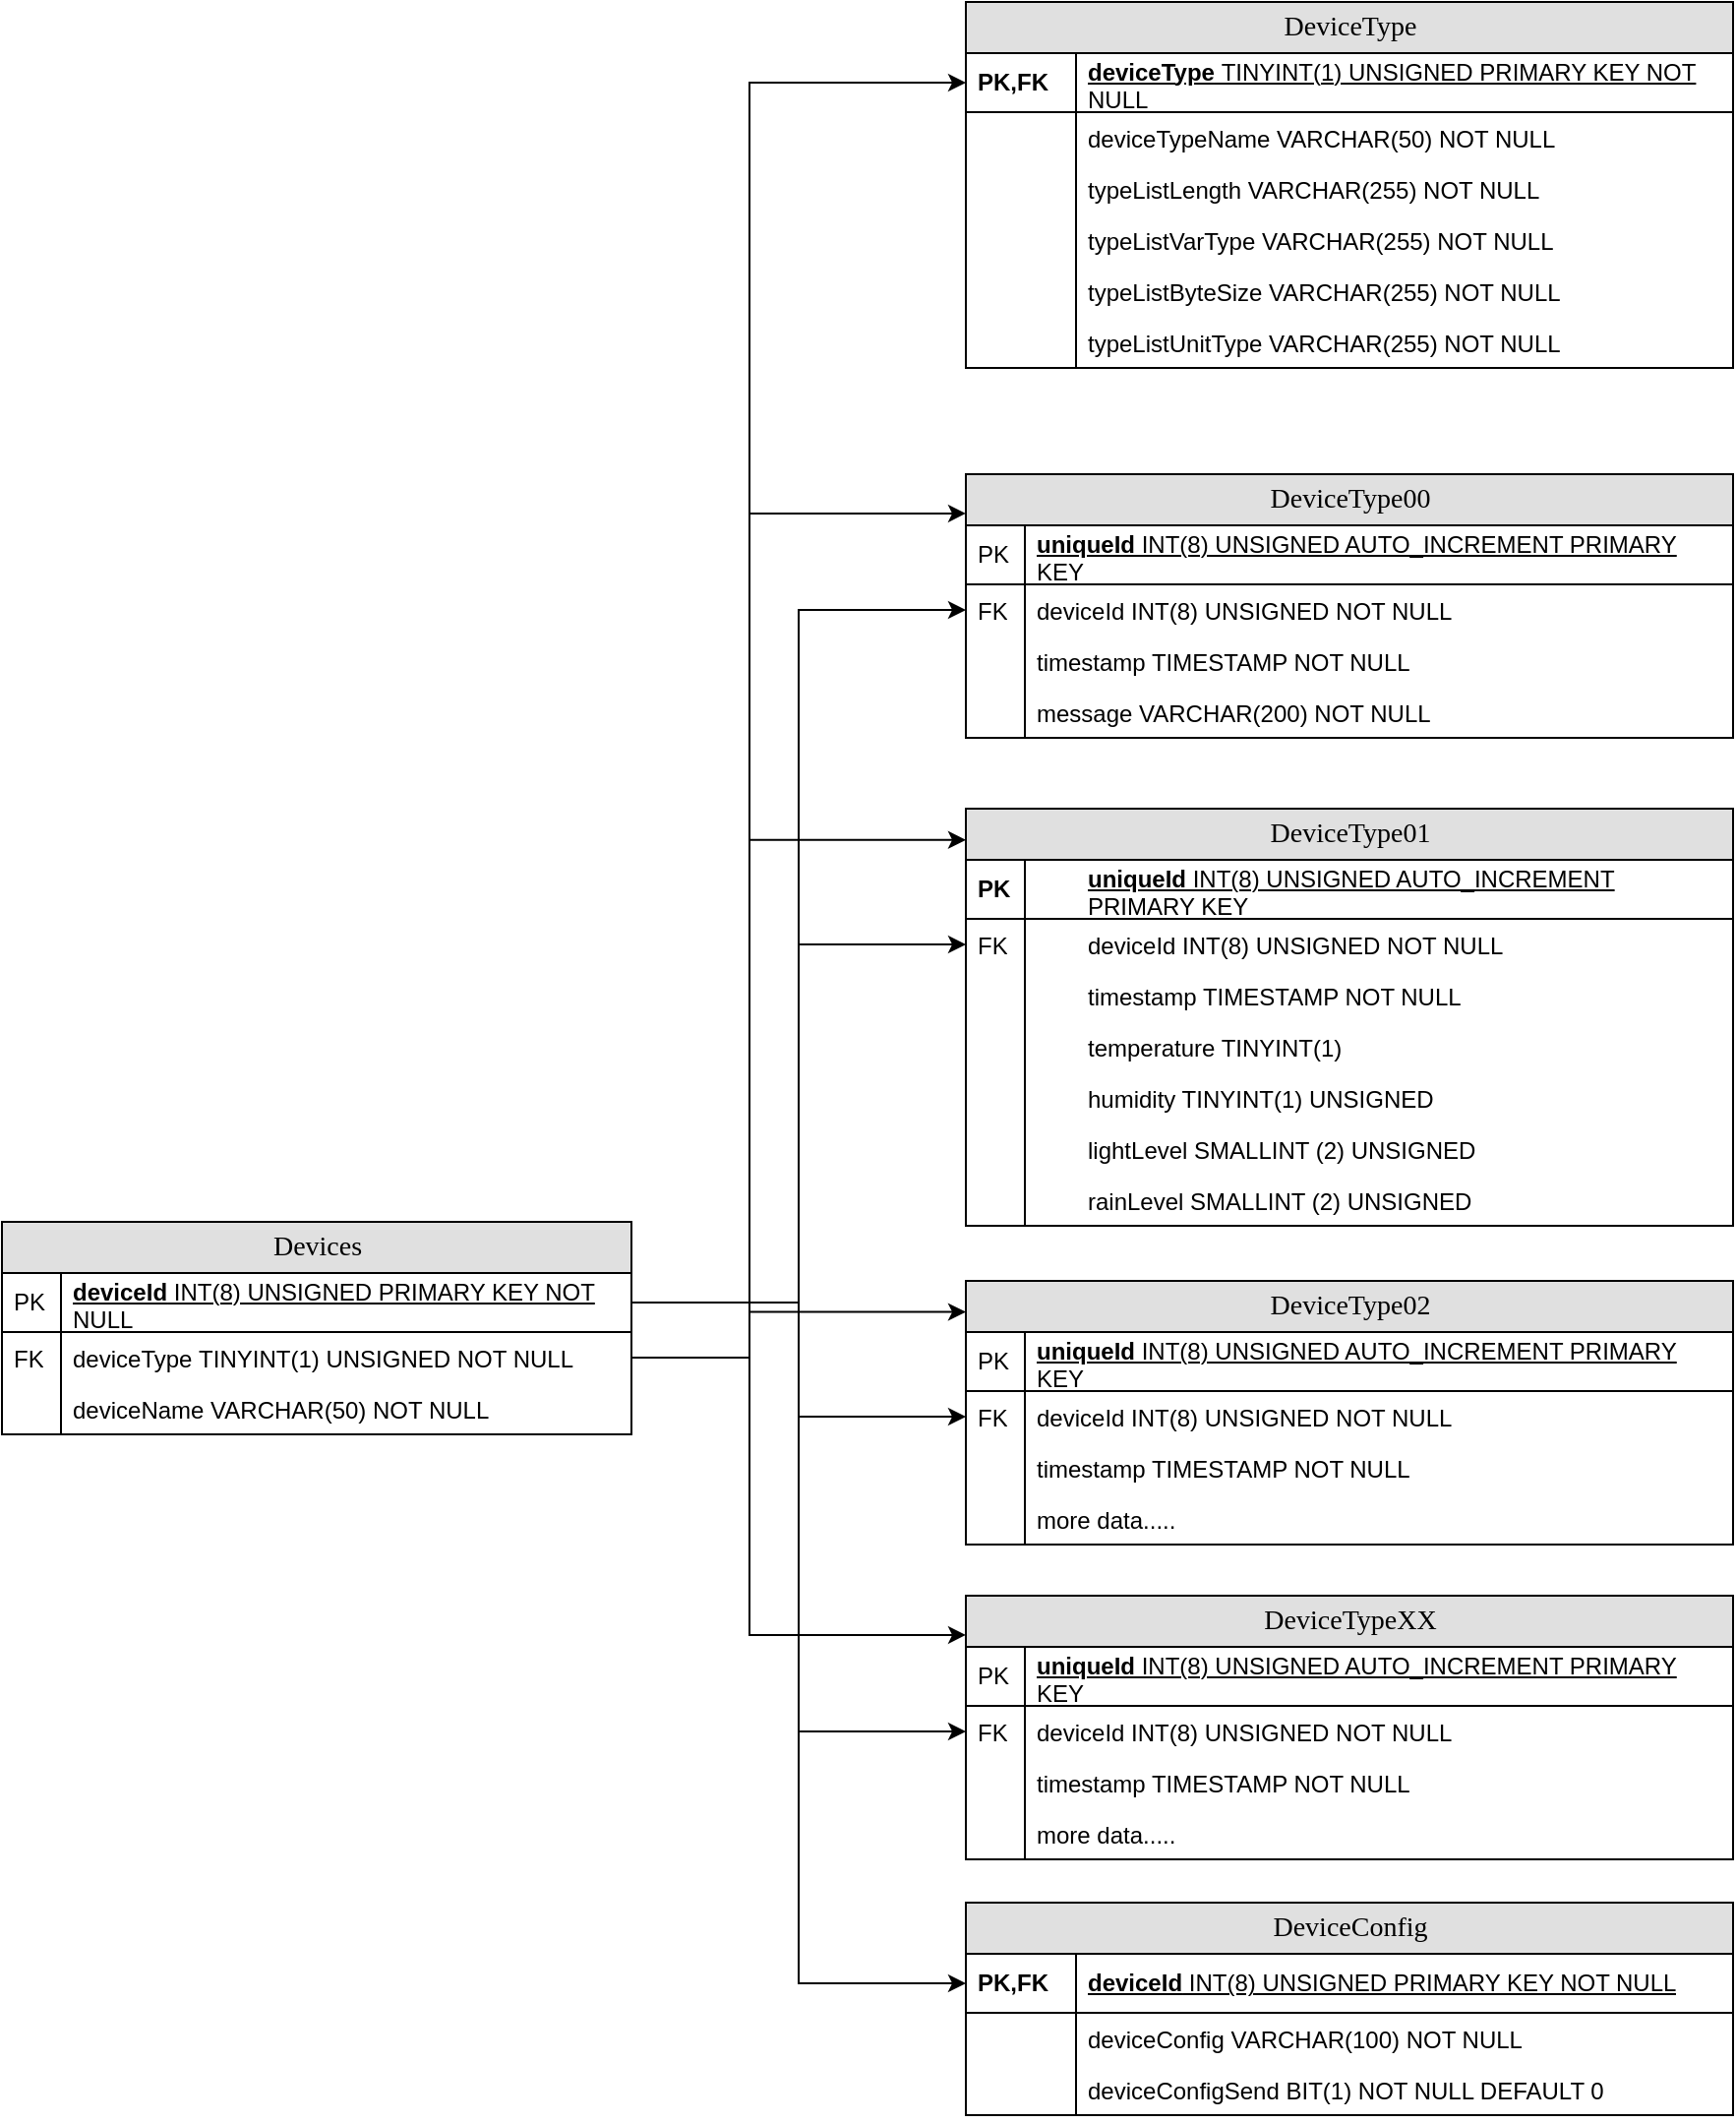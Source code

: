 <mxfile version="18.0.1" type="device"><diagram name="Page-1" id="e56a1550-8fbb-45ad-956c-1786394a9013"><mxGraphModel dx="2202" dy="1755" grid="1" gridSize="10" guides="1" tooltips="1" connect="1" arrows="1" fold="1" page="1" pageScale="1" pageWidth="1100" pageHeight="850" background="none" math="0" shadow="0"><root><mxCell id="0"/><mxCell id="1" parent="0"/><mxCell id="2e49270ec7c68f3f-1" value="DeviceType01" style="swimlane;html=1;fontStyle=0;childLayout=stackLayout;horizontal=1;startSize=26;fillColor=#e0e0e0;horizontalStack=0;resizeParent=1;resizeLast=0;collapsible=1;marginBottom=0;swimlaneFillColor=#ffffff;align=center;rounded=0;shadow=0;comic=0;labelBackgroundColor=none;strokeWidth=1;fontFamily=Verdana;fontSize=14" parent="1" vertex="1"><mxGeometry x="360" y="160" width="390" height="212" as="geometry"/></mxCell><mxCell id="2e49270ec7c68f3f-4" value="uniqueId&lt;span style=&quot;font-weight: normal;&quot;&gt;&amp;nbsp;INT(8) UNSIGNED AUTO_INCREMENT PRIMARY KEY&lt;/span&gt;" style="shape=partialRectangle;top=0;left=0;right=0;bottom=1;html=1;align=left;verticalAlign=middle;fillColor=none;spacingLeft=60;spacingRight=4;whiteSpace=wrap;overflow=hidden;rotatable=0;points=[[0,0.5],[1,0.5]];portConstraint=eastwest;dropTarget=0;fontStyle=5;" parent="2e49270ec7c68f3f-1" vertex="1"><mxGeometry y="26" width="390" height="30" as="geometry"/></mxCell><mxCell id="2e49270ec7c68f3f-5" value="PK" style="shape=partialRectangle;fontStyle=1;top=0;left=0;bottom=0;html=1;fillColor=none;align=left;verticalAlign=middle;spacingLeft=4;spacingRight=4;whiteSpace=wrap;overflow=hidden;rotatable=0;points=[];portConstraint=eastwest;part=1;" parent="2e49270ec7c68f3f-4" vertex="1" connectable="0"><mxGeometry width="30" height="30" as="geometry"/></mxCell><mxCell id="2e49270ec7c68f3f-6" value="deviceId&amp;nbsp;INT(8) UNSIGNED NOT NULL" style="shape=partialRectangle;top=0;left=0;right=0;bottom=0;html=1;align=left;verticalAlign=top;fillColor=none;spacingLeft=60;spacingRight=4;whiteSpace=wrap;overflow=hidden;rotatable=0;points=[[0,0.5],[1,0.5]];portConstraint=eastwest;dropTarget=0;" parent="2e49270ec7c68f3f-1" vertex="1"><mxGeometry y="56" width="390" height="26" as="geometry"/></mxCell><mxCell id="2e49270ec7c68f3f-7" value="FK" style="shape=partialRectangle;top=0;left=0;bottom=0;html=1;fillColor=none;align=left;verticalAlign=top;spacingLeft=4;spacingRight=4;whiteSpace=wrap;overflow=hidden;rotatable=0;points=[];portConstraint=eastwest;part=1;" parent="2e49270ec7c68f3f-6" vertex="1" connectable="0"><mxGeometry width="30" height="26" as="geometry"/></mxCell><mxCell id="dc6-hVPq1bo5-ALJgqef-1" value="timestamp TIMESTAMP NOT NULL" style="shape=partialRectangle;top=0;left=0;right=0;bottom=0;html=1;align=left;verticalAlign=top;fillColor=none;spacingLeft=60;spacingRight=4;whiteSpace=wrap;overflow=hidden;rotatable=0;points=[[0,0.5],[1,0.5]];portConstraint=eastwest;dropTarget=0;" parent="2e49270ec7c68f3f-1" vertex="1"><mxGeometry y="82" width="390" height="26" as="geometry"/></mxCell><mxCell id="dc6-hVPq1bo5-ALJgqef-2" value="" style="shape=partialRectangle;top=0;left=0;bottom=0;html=1;fillColor=none;align=left;verticalAlign=top;spacingLeft=4;spacingRight=4;whiteSpace=wrap;overflow=hidden;rotatable=0;points=[];portConstraint=eastwest;part=1;" parent="dc6-hVPq1bo5-ALJgqef-1" vertex="1" connectable="0"><mxGeometry width="30" height="26" as="geometry"/></mxCell><mxCell id="dc6-hVPq1bo5-ALJgqef-5" value="temperature TINYINT(1)" style="shape=partialRectangle;top=0;left=0;right=0;bottom=0;html=1;align=left;verticalAlign=top;fillColor=none;spacingLeft=60;spacingRight=4;whiteSpace=wrap;overflow=hidden;rotatable=0;points=[[0,0.5],[1,0.5]];portConstraint=eastwest;dropTarget=0;" parent="2e49270ec7c68f3f-1" vertex="1"><mxGeometry y="108" width="390" height="26" as="geometry"/></mxCell><mxCell id="dc6-hVPq1bo5-ALJgqef-6" value="" style="shape=partialRectangle;top=0;left=0;bottom=0;html=1;fillColor=none;align=left;verticalAlign=top;spacingLeft=4;spacingRight=4;whiteSpace=wrap;overflow=hidden;rotatable=0;points=[];portConstraint=eastwest;part=1;" parent="dc6-hVPq1bo5-ALJgqef-5" vertex="1" connectable="0"><mxGeometry width="30" height="26" as="geometry"/></mxCell><mxCell id="dc6-hVPq1bo5-ALJgqef-7" value="humidity TINYINT(1) UNSIGNED" style="shape=partialRectangle;top=0;left=0;right=0;bottom=0;html=1;align=left;verticalAlign=top;fillColor=none;spacingLeft=60;spacingRight=4;whiteSpace=wrap;overflow=hidden;rotatable=0;points=[[0,0.5],[1,0.5]];portConstraint=eastwest;dropTarget=0;" parent="2e49270ec7c68f3f-1" vertex="1"><mxGeometry y="134" width="390" height="26" as="geometry"/></mxCell><mxCell id="dc6-hVPq1bo5-ALJgqef-8" value="" style="shape=partialRectangle;top=0;left=0;bottom=0;html=1;fillColor=none;align=left;verticalAlign=top;spacingLeft=4;spacingRight=4;whiteSpace=wrap;overflow=hidden;rotatable=0;points=[];portConstraint=eastwest;part=1;" parent="dc6-hVPq1bo5-ALJgqef-7" vertex="1" connectable="0"><mxGeometry width="30" height="26" as="geometry"/></mxCell><mxCell id="dc6-hVPq1bo5-ALJgqef-9" value="lightLevel SMALLINT (2) UNSIGNED" style="shape=partialRectangle;top=0;left=0;right=0;bottom=0;html=1;align=left;verticalAlign=top;fillColor=none;spacingLeft=60;spacingRight=4;whiteSpace=wrap;overflow=hidden;rotatable=0;points=[[0,0.5],[1,0.5]];portConstraint=eastwest;dropTarget=0;" parent="2e49270ec7c68f3f-1" vertex="1"><mxGeometry y="160" width="390" height="26" as="geometry"/></mxCell><mxCell id="dc6-hVPq1bo5-ALJgqef-10" value="" style="shape=partialRectangle;top=0;left=0;bottom=0;html=1;fillColor=none;align=left;verticalAlign=top;spacingLeft=4;spacingRight=4;whiteSpace=wrap;overflow=hidden;rotatable=0;points=[];portConstraint=eastwest;part=1;" parent="dc6-hVPq1bo5-ALJgqef-9" vertex="1" connectable="0"><mxGeometry width="30" height="26" as="geometry"/></mxCell><mxCell id="dc6-hVPq1bo5-ALJgqef-11" value="rainLevel SMALLINT (2) UNSIGNED" style="shape=partialRectangle;top=0;left=0;right=0;bottom=0;html=1;align=left;verticalAlign=top;fillColor=none;spacingLeft=60;spacingRight=4;whiteSpace=wrap;overflow=hidden;rotatable=0;points=[[0,0.5],[1,0.5]];portConstraint=eastwest;dropTarget=0;" parent="2e49270ec7c68f3f-1" vertex="1"><mxGeometry y="186" width="390" height="26" as="geometry"/></mxCell><mxCell id="dc6-hVPq1bo5-ALJgqef-12" value="" style="shape=partialRectangle;top=0;left=0;bottom=0;html=1;fillColor=none;align=left;verticalAlign=top;spacingLeft=4;spacingRight=4;whiteSpace=wrap;overflow=hidden;rotatable=0;points=[];portConstraint=eastwest;part=1;" parent="dc6-hVPq1bo5-ALJgqef-11" vertex="1" connectable="0"><mxGeometry width="30" height="26" as="geometry"/></mxCell><mxCell id="2e49270ec7c68f3f-8" value="DeviceType02" style="swimlane;html=1;fontStyle=0;childLayout=stackLayout;horizontal=1;startSize=26;fillColor=#e0e0e0;horizontalStack=0;resizeParent=1;resizeLast=0;collapsible=1;marginBottom=0;swimlaneFillColor=#ffffff;align=center;rounded=0;shadow=0;comic=0;labelBackgroundColor=none;strokeWidth=1;fontFamily=Verdana;fontSize=14;swimlaneLine=1;" parent="1" vertex="1"><mxGeometry x="360" y="400" width="390" height="134" as="geometry"/></mxCell><mxCell id="2e49270ec7c68f3f-9" value="uniqueId&lt;span style=&quot;font-weight: normal;&quot;&gt;&amp;nbsp;INT(8) UNSIGNED AUTO_INCREMENT PRIMARY KEY&lt;/span&gt;" style="shape=partialRectangle;top=0;left=0;right=0;bottom=1;html=1;align=left;verticalAlign=middle;fillColor=none;spacingLeft=34;spacingRight=4;whiteSpace=wrap;overflow=hidden;rotatable=0;points=[[0,0.5],[1,0.5]];portConstraint=eastwest;dropTarget=0;fontStyle=5;" parent="2e49270ec7c68f3f-8" vertex="1"><mxGeometry y="26" width="390" height="30" as="geometry"/></mxCell><mxCell id="2e49270ec7c68f3f-10" value="PK" style="shape=partialRectangle;top=0;left=0;bottom=0;html=1;fillColor=none;align=left;verticalAlign=middle;spacingLeft=4;spacingRight=4;whiteSpace=wrap;overflow=hidden;rotatable=0;points=[];portConstraint=eastwest;part=1;" parent="2e49270ec7c68f3f-9" vertex="1" connectable="0"><mxGeometry width="30" height="30" as="geometry"/></mxCell><mxCell id="2e49270ec7c68f3f-11" value="deviceId&amp;nbsp;INT(8) UNSIGNED NOT NULL" style="shape=partialRectangle;top=0;left=0;right=0;bottom=0;html=1;align=left;verticalAlign=top;fillColor=none;spacingLeft=34;spacingRight=4;whiteSpace=wrap;overflow=hidden;rotatable=0;points=[[0,0.5],[1,0.5]];portConstraint=eastwest;dropTarget=0;" parent="2e49270ec7c68f3f-8" vertex="1"><mxGeometry y="56" width="390" height="26" as="geometry"/></mxCell><mxCell id="2e49270ec7c68f3f-12" value="FK" style="shape=partialRectangle;top=0;left=0;bottom=0;html=1;fillColor=none;align=left;verticalAlign=top;spacingLeft=4;spacingRight=4;whiteSpace=wrap;overflow=hidden;rotatable=0;points=[];portConstraint=eastwest;part=1;" parent="2e49270ec7c68f3f-11" vertex="1" connectable="0"><mxGeometry width="30" height="26" as="geometry"/></mxCell><mxCell id="2e49270ec7c68f3f-13" value="timestamp TIMESTAMP NOT NULL" style="shape=partialRectangle;top=0;left=0;right=0;bottom=0;html=1;align=left;verticalAlign=top;fillColor=none;spacingLeft=34;spacingRight=4;whiteSpace=wrap;overflow=hidden;rotatable=0;points=[[0,0.5],[1,0.5]];portConstraint=eastwest;dropTarget=0;" parent="2e49270ec7c68f3f-8" vertex="1"><mxGeometry y="82" width="390" height="26" as="geometry"/></mxCell><mxCell id="2e49270ec7c68f3f-14" value="" style="shape=partialRectangle;top=0;left=0;bottom=0;html=1;fillColor=none;align=left;verticalAlign=top;spacingLeft=4;spacingRight=4;whiteSpace=wrap;overflow=hidden;rotatable=0;points=[];portConstraint=eastwest;part=1;" parent="2e49270ec7c68f3f-13" vertex="1" connectable="0"><mxGeometry width="30" height="26" as="geometry"/></mxCell><mxCell id="2e49270ec7c68f3f-15" value="more data....." style="shape=partialRectangle;top=0;left=0;right=0;bottom=0;html=1;align=left;verticalAlign=top;fillColor=none;spacingLeft=34;spacingRight=4;whiteSpace=wrap;overflow=hidden;rotatable=0;points=[[0,0.5],[1,0.5]];portConstraint=eastwest;dropTarget=0;" parent="2e49270ec7c68f3f-8" vertex="1"><mxGeometry y="108" width="390" height="26" as="geometry"/></mxCell><mxCell id="2e49270ec7c68f3f-16" value="" style="shape=partialRectangle;top=0;left=0;bottom=0;html=1;fillColor=none;align=left;verticalAlign=top;spacingLeft=4;spacingRight=4;whiteSpace=wrap;overflow=hidden;rotatable=0;points=[];portConstraint=eastwest;part=1;" parent="2e49270ec7c68f3f-15" vertex="1" connectable="0"><mxGeometry width="30" height="26" as="geometry"/></mxCell><mxCell id="2e49270ec7c68f3f-80" value="Devices" style="swimlane;html=1;fontStyle=0;childLayout=stackLayout;horizontal=1;startSize=26;fillColor=#e0e0e0;horizontalStack=0;resizeParent=1;resizeLast=0;collapsible=1;marginBottom=0;swimlaneFillColor=#ffffff;align=center;rounded=0;shadow=0;comic=0;labelBackgroundColor=none;strokeWidth=1;fontFamily=Verdana;fontSize=14" parent="1" vertex="1"><mxGeometry x="-130" y="370" width="320" height="108" as="geometry"/></mxCell><mxCell id="2e49270ec7c68f3f-81" value="deviceId&lt;span style=&quot;font-weight: normal;&quot;&gt;&amp;nbsp;INT(8) UNSIGNED PRIMARY KEY NOT NULL&lt;/span&gt;" style="shape=partialRectangle;top=0;left=0;right=0;bottom=1;html=1;align=left;verticalAlign=middle;fillColor=none;spacingLeft=34;spacingRight=4;whiteSpace=wrap;overflow=hidden;rotatable=0;points=[[0,0.5],[1,0.5]];portConstraint=eastwest;dropTarget=0;fontStyle=5;" parent="2e49270ec7c68f3f-80" vertex="1"><mxGeometry y="26" width="320" height="30" as="geometry"/></mxCell><mxCell id="2e49270ec7c68f3f-82" value="PK" style="shape=partialRectangle;top=0;left=0;bottom=0;html=1;fillColor=none;align=left;verticalAlign=middle;spacingLeft=4;spacingRight=4;whiteSpace=wrap;overflow=hidden;rotatable=0;points=[];portConstraint=eastwest;part=1;" parent="2e49270ec7c68f3f-81" vertex="1" connectable="0"><mxGeometry width="30" height="30" as="geometry"/></mxCell><mxCell id="2e49270ec7c68f3f-83" value="deviceType&amp;nbsp;TINYINT(1) UNSIGNED NOT NULL" style="shape=partialRectangle;top=0;left=0;right=0;bottom=0;html=1;align=left;verticalAlign=top;fillColor=none;spacingLeft=34;spacingRight=4;whiteSpace=wrap;overflow=hidden;rotatable=0;points=[[0,0.5],[1,0.5]];portConstraint=eastwest;dropTarget=0;" parent="2e49270ec7c68f3f-80" vertex="1"><mxGeometry y="56" width="320" height="26" as="geometry"/></mxCell><mxCell id="2e49270ec7c68f3f-84" value="FK" style="shape=partialRectangle;top=0;left=0;bottom=0;html=1;fillColor=none;align=left;verticalAlign=top;spacingLeft=4;spacingRight=4;whiteSpace=wrap;overflow=hidden;rotatable=0;points=[];portConstraint=eastwest;part=1;" parent="2e49270ec7c68f3f-83" vertex="1" connectable="0"><mxGeometry width="30" height="26" as="geometry"/></mxCell><mxCell id="2e49270ec7c68f3f-85" value="deviceName&amp;nbsp;VARCHAR(50) NOT NULL" style="shape=partialRectangle;top=0;left=0;right=0;bottom=0;html=1;align=left;verticalAlign=top;fillColor=none;spacingLeft=34;spacingRight=4;whiteSpace=wrap;overflow=hidden;rotatable=0;points=[[0,0.5],[1,0.5]];portConstraint=eastwest;dropTarget=0;" parent="2e49270ec7c68f3f-80" vertex="1"><mxGeometry y="82" width="320" height="26" as="geometry"/></mxCell><mxCell id="2e49270ec7c68f3f-86" value="" style="shape=partialRectangle;top=0;left=0;bottom=0;html=1;fillColor=none;align=left;verticalAlign=top;spacingLeft=4;spacingRight=4;whiteSpace=wrap;overflow=hidden;rotatable=0;points=[];portConstraint=eastwest;part=1;" parent="2e49270ec7c68f3f-85" vertex="1" connectable="0"><mxGeometry width="30" height="26" as="geometry"/></mxCell><mxCell id="dc6-hVPq1bo5-ALJgqef-3" value="" style="edgeStyle=orthogonalEdgeStyle;rounded=0;orthogonalLoop=1;jettySize=auto;html=1;entryX=0;entryY=0.075;entryDx=0;entryDy=0;entryPerimeter=0;" parent="1" source="2e49270ec7c68f3f-83" target="2e49270ec7c68f3f-1" edge="1"><mxGeometry relative="1" as="geometry"><mxPoint x="350" y="180" as="targetPoint"/><Array as="points"><mxPoint x="250" y="439"/><mxPoint x="250" y="176"/></Array></mxGeometry></mxCell><mxCell id="dc6-hVPq1bo5-ALJgqef-4" style="edgeStyle=orthogonalEdgeStyle;rounded=0;orthogonalLoop=1;jettySize=auto;html=1;entryX=0;entryY=0.118;entryDx=0;entryDy=0;entryPerimeter=0;" parent="1" source="2e49270ec7c68f3f-83" target="2e49270ec7c68f3f-8" edge="1"><mxGeometry relative="1" as="geometry"><Array as="points"><mxPoint x="250" y="439"/><mxPoint x="250" y="416"/></Array></mxGeometry></mxCell><mxCell id="dc6-hVPq1bo5-ALJgqef-15" value="DeviceType" style="swimlane;html=1;fontStyle=0;childLayout=stackLayout;horizontal=1;startSize=26;fillColor=#e0e0e0;horizontalStack=0;resizeParent=1;resizeLast=0;collapsible=1;marginBottom=0;swimlaneFillColor=#ffffff;align=center;rounded=0;shadow=0;comic=0;labelBackgroundColor=none;strokeWidth=1;fontFamily=Verdana;fontSize=14" parent="1" vertex="1"><mxGeometry x="360" y="-250" width="390" height="186" as="geometry"/></mxCell><mxCell id="dc6-hVPq1bo5-ALJgqef-18" value="deviceType&lt;span style=&quot;font-weight: 400;&quot;&gt;&amp;nbsp;TINYINT(1) UNSIGNED PRIMARY KEY NOT NULL&lt;/span&gt;" style="shape=partialRectangle;top=0;left=0;right=0;bottom=1;html=1;align=left;verticalAlign=middle;fillColor=none;spacingLeft=60;spacingRight=4;whiteSpace=wrap;overflow=hidden;rotatable=0;points=[[0,0.5],[1,0.5]];portConstraint=eastwest;dropTarget=0;fontStyle=5;" parent="dc6-hVPq1bo5-ALJgqef-15" vertex="1"><mxGeometry y="26" width="390" height="30" as="geometry"/></mxCell><mxCell id="dc6-hVPq1bo5-ALJgqef-19" value="PK,FK" style="shape=partialRectangle;fontStyle=1;top=0;left=0;bottom=0;html=1;fillColor=none;align=left;verticalAlign=middle;spacingLeft=4;spacingRight=4;whiteSpace=wrap;overflow=hidden;rotatable=0;points=[];portConstraint=eastwest;part=1;" parent="dc6-hVPq1bo5-ALJgqef-18" vertex="1" connectable="0"><mxGeometry width="56" height="30" as="geometry"/></mxCell><mxCell id="dc6-hVPq1bo5-ALJgqef-20" value="deviceTypeName&amp;nbsp;VARCHAR(50) NOT NULL" style="shape=partialRectangle;top=0;left=0;right=0;bottom=0;html=1;align=left;verticalAlign=top;fillColor=none;spacingLeft=60;spacingRight=4;whiteSpace=wrap;overflow=hidden;rotatable=0;points=[[0,0.5],[1,0.5]];portConstraint=eastwest;dropTarget=0;" parent="dc6-hVPq1bo5-ALJgqef-15" vertex="1"><mxGeometry y="56" width="390" height="26" as="geometry"/></mxCell><mxCell id="dc6-hVPq1bo5-ALJgqef-21" value="" style="shape=partialRectangle;top=0;left=0;bottom=0;html=1;fillColor=none;align=left;verticalAlign=top;spacingLeft=4;spacingRight=4;whiteSpace=wrap;overflow=hidden;rotatable=0;points=[];portConstraint=eastwest;part=1;" parent="dc6-hVPq1bo5-ALJgqef-20" vertex="1" connectable="0"><mxGeometry width="56" height="26" as="geometry"/></mxCell><mxCell id="Zkw1cb-kj9UHbfvEO32U-1" value="typeListLength VARCHAR(255) NOT NULL" style="shape=partialRectangle;top=0;left=0;right=0;bottom=0;html=1;align=left;verticalAlign=top;fillColor=none;spacingLeft=60;spacingRight=4;whiteSpace=wrap;overflow=hidden;rotatable=0;points=[[0,0.5],[1,0.5]];portConstraint=eastwest;dropTarget=0;" parent="dc6-hVPq1bo5-ALJgqef-15" vertex="1"><mxGeometry y="82" width="390" height="26" as="geometry"/></mxCell><mxCell id="Zkw1cb-kj9UHbfvEO32U-2" value="" style="shape=partialRectangle;top=0;left=0;bottom=0;html=1;fillColor=none;align=left;verticalAlign=top;spacingLeft=4;spacingRight=4;whiteSpace=wrap;overflow=hidden;rotatable=0;points=[];portConstraint=eastwest;part=1;" parent="Zkw1cb-kj9UHbfvEO32U-1" vertex="1" connectable="0"><mxGeometry width="56" height="26" as="geometry"/></mxCell><mxCell id="sMxBEAPuAbVBMUurE8PV-3" value="typeListVarType VARCHAR(255) NOT NULL" style="shape=partialRectangle;top=0;left=0;right=0;bottom=0;html=1;align=left;verticalAlign=top;fillColor=none;spacingLeft=60;spacingRight=4;whiteSpace=wrap;overflow=hidden;rotatable=0;points=[[0,0.5],[1,0.5]];portConstraint=eastwest;dropTarget=0;" parent="dc6-hVPq1bo5-ALJgqef-15" vertex="1"><mxGeometry y="108" width="390" height="26" as="geometry"/></mxCell><mxCell id="sMxBEAPuAbVBMUurE8PV-4" value="" style="shape=partialRectangle;top=0;left=0;bottom=0;html=1;fillColor=none;align=left;verticalAlign=top;spacingLeft=4;spacingRight=4;whiteSpace=wrap;overflow=hidden;rotatable=0;points=[];portConstraint=eastwest;part=1;" parent="sMxBEAPuAbVBMUurE8PV-3" vertex="1" connectable="0"><mxGeometry width="56" height="26" as="geometry"/></mxCell><mxCell id="sMxBEAPuAbVBMUurE8PV-5" value="typeListByteSize VARCHAR(255) NOT NULL" style="shape=partialRectangle;top=0;left=0;right=0;bottom=0;html=1;align=left;verticalAlign=top;fillColor=none;spacingLeft=60;spacingRight=4;whiteSpace=wrap;overflow=hidden;rotatable=0;points=[[0,0.5],[1,0.5]];portConstraint=eastwest;dropTarget=0;" parent="dc6-hVPq1bo5-ALJgqef-15" vertex="1"><mxGeometry y="134" width="390" height="26" as="geometry"/></mxCell><mxCell id="sMxBEAPuAbVBMUurE8PV-6" value="" style="shape=partialRectangle;top=0;left=0;bottom=0;html=1;fillColor=none;align=left;verticalAlign=top;spacingLeft=4;spacingRight=4;whiteSpace=wrap;overflow=hidden;rotatable=0;points=[];portConstraint=eastwest;part=1;" parent="sMxBEAPuAbVBMUurE8PV-5" vertex="1" connectable="0"><mxGeometry width="56" height="26" as="geometry"/></mxCell><mxCell id="sMxBEAPuAbVBMUurE8PV-7" value="typeListUnitType VARCHAR(255) NOT NULL" style="shape=partialRectangle;top=0;left=0;right=0;bottom=0;html=1;align=left;verticalAlign=top;fillColor=none;spacingLeft=60;spacingRight=4;whiteSpace=wrap;overflow=hidden;rotatable=0;points=[[0,0.5],[1,0.5]];portConstraint=eastwest;dropTarget=0;" parent="dc6-hVPq1bo5-ALJgqef-15" vertex="1"><mxGeometry y="160" width="390" height="26" as="geometry"/></mxCell><mxCell id="sMxBEAPuAbVBMUurE8PV-8" value="" style="shape=partialRectangle;top=0;left=0;bottom=0;html=1;fillColor=none;align=left;verticalAlign=top;spacingLeft=4;spacingRight=4;whiteSpace=wrap;overflow=hidden;rotatable=0;points=[];portConstraint=eastwest;part=1;" parent="sMxBEAPuAbVBMUurE8PV-7" vertex="1" connectable="0"><mxGeometry width="56" height="26" as="geometry"/></mxCell><mxCell id="dc6-hVPq1bo5-ALJgqef-22" style="edgeStyle=orthogonalEdgeStyle;rounded=0;orthogonalLoop=1;jettySize=auto;html=1;entryX=0;entryY=0.5;entryDx=0;entryDy=0;" parent="1" source="2e49270ec7c68f3f-83" target="dc6-hVPq1bo5-ALJgqef-18" edge="1"><mxGeometry relative="1" as="geometry"><Array as="points"><mxPoint x="250" y="439"/><mxPoint x="250" y="-209"/></Array></mxGeometry></mxCell><mxCell id="dc6-hVPq1bo5-ALJgqef-23" value="DeviceTypeXX" style="swimlane;html=1;fontStyle=0;childLayout=stackLayout;horizontal=1;startSize=26;fillColor=#e0e0e0;horizontalStack=0;resizeParent=1;resizeLast=0;collapsible=1;marginBottom=0;swimlaneFillColor=#ffffff;align=center;rounded=0;shadow=0;comic=0;labelBackgroundColor=none;strokeWidth=1;fontFamily=Verdana;fontSize=14;swimlaneLine=1;" parent="1" vertex="1"><mxGeometry x="360" y="560" width="390" height="134" as="geometry"/></mxCell><mxCell id="dc6-hVPq1bo5-ALJgqef-24" value="uniqueId&lt;span style=&quot;font-weight: normal;&quot;&gt;&amp;nbsp;INT(8) UNSIGNED AUTO_INCREMENT PRIMARY KEY&lt;/span&gt;" style="shape=partialRectangle;top=0;left=0;right=0;bottom=1;html=1;align=left;verticalAlign=middle;fillColor=none;spacingLeft=34;spacingRight=4;whiteSpace=wrap;overflow=hidden;rotatable=0;points=[[0,0.5],[1,0.5]];portConstraint=eastwest;dropTarget=0;fontStyle=5;" parent="dc6-hVPq1bo5-ALJgqef-23" vertex="1"><mxGeometry y="26" width="390" height="30" as="geometry"/></mxCell><mxCell id="dc6-hVPq1bo5-ALJgqef-25" value="PK" style="shape=partialRectangle;top=0;left=0;bottom=0;html=1;fillColor=none;align=left;verticalAlign=middle;spacingLeft=4;spacingRight=4;whiteSpace=wrap;overflow=hidden;rotatable=0;points=[];portConstraint=eastwest;part=1;" parent="dc6-hVPq1bo5-ALJgqef-24" vertex="1" connectable="0"><mxGeometry width="30" height="30" as="geometry"/></mxCell><mxCell id="dc6-hVPq1bo5-ALJgqef-26" value="deviceId&amp;nbsp;INT(8) UNSIGNED NOT NULL" style="shape=partialRectangle;top=0;left=0;right=0;bottom=0;html=1;align=left;verticalAlign=top;fillColor=none;spacingLeft=34;spacingRight=4;whiteSpace=wrap;overflow=hidden;rotatable=0;points=[[0,0.5],[1,0.5]];portConstraint=eastwest;dropTarget=0;" parent="dc6-hVPq1bo5-ALJgqef-23" vertex="1"><mxGeometry y="56" width="390" height="26" as="geometry"/></mxCell><mxCell id="dc6-hVPq1bo5-ALJgqef-27" value="FK" style="shape=partialRectangle;top=0;left=0;bottom=0;html=1;fillColor=none;align=left;verticalAlign=top;spacingLeft=4;spacingRight=4;whiteSpace=wrap;overflow=hidden;rotatable=0;points=[];portConstraint=eastwest;part=1;" parent="dc6-hVPq1bo5-ALJgqef-26" vertex="1" connectable="0"><mxGeometry width="30" height="26" as="geometry"/></mxCell><mxCell id="dc6-hVPq1bo5-ALJgqef-28" value="timestamp TIMESTAMP NOT NULL" style="shape=partialRectangle;top=0;left=0;right=0;bottom=0;html=1;align=left;verticalAlign=top;fillColor=none;spacingLeft=34;spacingRight=4;whiteSpace=wrap;overflow=hidden;rotatable=0;points=[[0,0.5],[1,0.5]];portConstraint=eastwest;dropTarget=0;" parent="dc6-hVPq1bo5-ALJgqef-23" vertex="1"><mxGeometry y="82" width="390" height="26" as="geometry"/></mxCell><mxCell id="dc6-hVPq1bo5-ALJgqef-29" value="" style="shape=partialRectangle;top=0;left=0;bottom=0;html=1;fillColor=none;align=left;verticalAlign=top;spacingLeft=4;spacingRight=4;whiteSpace=wrap;overflow=hidden;rotatable=0;points=[];portConstraint=eastwest;part=1;" parent="dc6-hVPq1bo5-ALJgqef-28" vertex="1" connectable="0"><mxGeometry width="30" height="26" as="geometry"/></mxCell><mxCell id="dc6-hVPq1bo5-ALJgqef-30" value="more data....." style="shape=partialRectangle;top=0;left=0;right=0;bottom=0;html=1;align=left;verticalAlign=top;fillColor=none;spacingLeft=34;spacingRight=4;whiteSpace=wrap;overflow=hidden;rotatable=0;points=[[0,0.5],[1,0.5]];portConstraint=eastwest;dropTarget=0;" parent="dc6-hVPq1bo5-ALJgqef-23" vertex="1"><mxGeometry y="108" width="390" height="26" as="geometry"/></mxCell><mxCell id="dc6-hVPq1bo5-ALJgqef-31" value="" style="shape=partialRectangle;top=0;left=0;bottom=0;html=1;fillColor=none;align=left;verticalAlign=top;spacingLeft=4;spacingRight=4;whiteSpace=wrap;overflow=hidden;rotatable=0;points=[];portConstraint=eastwest;part=1;" parent="dc6-hVPq1bo5-ALJgqef-30" vertex="1" connectable="0"><mxGeometry width="30" height="26" as="geometry"/></mxCell><mxCell id="dc6-hVPq1bo5-ALJgqef-32" style="edgeStyle=orthogonalEdgeStyle;rounded=0;orthogonalLoop=1;jettySize=auto;html=1;entryX=0;entryY=0.149;entryDx=0;entryDy=0;entryPerimeter=0;" parent="1" source="2e49270ec7c68f3f-83" target="dc6-hVPq1bo5-ALJgqef-23" edge="1"><mxGeometry relative="1" as="geometry"><Array as="points"><mxPoint x="250" y="439"/><mxPoint x="250" y="580"/></Array></mxGeometry></mxCell><mxCell id="dc6-hVPq1bo5-ALJgqef-33" value="DeviceType00" style="swimlane;html=1;fontStyle=0;childLayout=stackLayout;horizontal=1;startSize=26;fillColor=#e0e0e0;horizontalStack=0;resizeParent=1;resizeLast=0;collapsible=1;marginBottom=0;swimlaneFillColor=#ffffff;align=center;rounded=0;shadow=0;comic=0;labelBackgroundColor=none;strokeWidth=1;fontFamily=Verdana;fontSize=14;swimlaneLine=1;" parent="1" vertex="1"><mxGeometry x="360" y="-10" width="390" height="134" as="geometry"/></mxCell><mxCell id="dc6-hVPq1bo5-ALJgqef-34" value="uniqueId&lt;span style=&quot;font-weight: normal;&quot;&gt;&amp;nbsp;INT(8) UNSIGNED AUTO_INCREMENT PRIMARY KEY&lt;/span&gt;" style="shape=partialRectangle;top=0;left=0;right=0;bottom=1;html=1;align=left;verticalAlign=middle;fillColor=none;spacingLeft=34;spacingRight=4;whiteSpace=wrap;overflow=hidden;rotatable=0;points=[[0,0.5],[1,0.5]];portConstraint=eastwest;dropTarget=0;fontStyle=5;" parent="dc6-hVPq1bo5-ALJgqef-33" vertex="1"><mxGeometry y="26" width="390" height="30" as="geometry"/></mxCell><mxCell id="dc6-hVPq1bo5-ALJgqef-35" value="PK" style="shape=partialRectangle;top=0;left=0;bottom=0;html=1;fillColor=none;align=left;verticalAlign=middle;spacingLeft=4;spacingRight=4;whiteSpace=wrap;overflow=hidden;rotatable=0;points=[];portConstraint=eastwest;part=1;" parent="dc6-hVPq1bo5-ALJgqef-34" vertex="1" connectable="0"><mxGeometry width="30" height="30" as="geometry"/></mxCell><mxCell id="dc6-hVPq1bo5-ALJgqef-36" value="deviceId&amp;nbsp;INT(8) UNSIGNED NOT NULL" style="shape=partialRectangle;top=0;left=0;right=0;bottom=0;html=1;align=left;verticalAlign=top;fillColor=none;spacingLeft=34;spacingRight=4;whiteSpace=wrap;overflow=hidden;rotatable=0;points=[[0,0.5],[1,0.5]];portConstraint=eastwest;dropTarget=0;" parent="dc6-hVPq1bo5-ALJgqef-33" vertex="1"><mxGeometry y="56" width="390" height="26" as="geometry"/></mxCell><mxCell id="dc6-hVPq1bo5-ALJgqef-37" value="FK" style="shape=partialRectangle;top=0;left=0;bottom=0;html=1;fillColor=none;align=left;verticalAlign=top;spacingLeft=4;spacingRight=4;whiteSpace=wrap;overflow=hidden;rotatable=0;points=[];portConstraint=eastwest;part=1;" parent="dc6-hVPq1bo5-ALJgqef-36" vertex="1" connectable="0"><mxGeometry width="30" height="26" as="geometry"/></mxCell><mxCell id="dc6-hVPq1bo5-ALJgqef-38" value="timestamp TIMESTAMP NOT NULL" style="shape=partialRectangle;top=0;left=0;right=0;bottom=0;html=1;align=left;verticalAlign=top;fillColor=none;spacingLeft=34;spacingRight=4;whiteSpace=wrap;overflow=hidden;rotatable=0;points=[[0,0.5],[1,0.5]];portConstraint=eastwest;dropTarget=0;" parent="dc6-hVPq1bo5-ALJgqef-33" vertex="1"><mxGeometry y="82" width="390" height="26" as="geometry"/></mxCell><mxCell id="dc6-hVPq1bo5-ALJgqef-39" value="" style="shape=partialRectangle;top=0;left=0;bottom=0;html=1;fillColor=none;align=left;verticalAlign=top;spacingLeft=4;spacingRight=4;whiteSpace=wrap;overflow=hidden;rotatable=0;points=[];portConstraint=eastwest;part=1;" parent="dc6-hVPq1bo5-ALJgqef-38" vertex="1" connectable="0"><mxGeometry width="30" height="26" as="geometry"/></mxCell><mxCell id="dc6-hVPq1bo5-ALJgqef-40" value="message&amp;nbsp;VARCHAR(200) NOT NULL" style="shape=partialRectangle;top=0;left=0;right=0;bottom=0;html=1;align=left;verticalAlign=top;fillColor=none;spacingLeft=34;spacingRight=4;whiteSpace=wrap;overflow=hidden;rotatable=0;points=[[0,0.5],[1,0.5]];portConstraint=eastwest;dropTarget=0;" parent="dc6-hVPq1bo5-ALJgqef-33" vertex="1"><mxGeometry y="108" width="390" height="26" as="geometry"/></mxCell><mxCell id="dc6-hVPq1bo5-ALJgqef-41" value="" style="shape=partialRectangle;top=0;left=0;bottom=0;html=1;fillColor=none;align=left;verticalAlign=top;spacingLeft=4;spacingRight=4;whiteSpace=wrap;overflow=hidden;rotatable=0;points=[];portConstraint=eastwest;part=1;" parent="dc6-hVPq1bo5-ALJgqef-40" vertex="1" connectable="0"><mxGeometry width="30" height="26" as="geometry"/></mxCell><mxCell id="dc6-hVPq1bo5-ALJgqef-42" style="edgeStyle=orthogonalEdgeStyle;rounded=0;orthogonalLoop=1;jettySize=auto;html=1;entryX=0;entryY=0.149;entryDx=0;entryDy=0;entryPerimeter=0;" parent="1" source="2e49270ec7c68f3f-83" target="dc6-hVPq1bo5-ALJgqef-33" edge="1"><mxGeometry relative="1" as="geometry"><Array as="points"><mxPoint x="250" y="439"/><mxPoint x="250" y="10"/></Array></mxGeometry></mxCell><mxCell id="dc6-hVPq1bo5-ALJgqef-47" style="edgeStyle=orthogonalEdgeStyle;rounded=0;orthogonalLoop=1;jettySize=auto;html=1;entryX=0;entryY=0.5;entryDx=0;entryDy=0;" parent="1" source="2e49270ec7c68f3f-81" target="dc6-hVPq1bo5-ALJgqef-36" edge="1"><mxGeometry relative="1" as="geometry"/></mxCell><mxCell id="dc6-hVPq1bo5-ALJgqef-48" style="edgeStyle=orthogonalEdgeStyle;rounded=0;orthogonalLoop=1;jettySize=auto;html=1;entryX=0;entryY=0.5;entryDx=0;entryDy=0;" parent="1" source="2e49270ec7c68f3f-81" target="2e49270ec7c68f3f-6" edge="1"><mxGeometry relative="1" as="geometry"/></mxCell><mxCell id="dc6-hVPq1bo5-ALJgqef-49" style="edgeStyle=orthogonalEdgeStyle;rounded=0;orthogonalLoop=1;jettySize=auto;html=1;entryX=0;entryY=0.5;entryDx=0;entryDy=0;" parent="1" source="2e49270ec7c68f3f-81" target="2e49270ec7c68f3f-11" edge="1"><mxGeometry relative="1" as="geometry"/></mxCell><mxCell id="dc6-hVPq1bo5-ALJgqef-50" style="edgeStyle=orthogonalEdgeStyle;rounded=0;orthogonalLoop=1;jettySize=auto;html=1;entryX=0;entryY=0.5;entryDx=0;entryDy=0;" parent="1" source="2e49270ec7c68f3f-81" target="dc6-hVPq1bo5-ALJgqef-26" edge="1"><mxGeometry relative="1" as="geometry"/></mxCell><mxCell id="Zkw1cb-kj9UHbfvEO32U-6" value="DeviceConfig" style="swimlane;html=1;fontStyle=0;childLayout=stackLayout;horizontal=1;startSize=26;fillColor=#e0e0e0;horizontalStack=0;resizeParent=1;resizeLast=0;collapsible=1;marginBottom=0;swimlaneFillColor=#ffffff;align=center;rounded=0;shadow=0;comic=0;labelBackgroundColor=none;strokeWidth=1;fontFamily=Verdana;fontSize=14" parent="1" vertex="1"><mxGeometry x="360" y="716" width="390" height="108" as="geometry"/></mxCell><mxCell id="Zkw1cb-kj9UHbfvEO32U-7" value="deviceId&lt;span style=&quot;font-weight: normal;&quot;&gt;&amp;nbsp;INT(8) UNSIGNED PRIMARY KEY NOT NULL&lt;/span&gt;" style="shape=partialRectangle;top=0;left=0;right=0;bottom=1;html=1;align=left;verticalAlign=middle;fillColor=none;spacingLeft=60;spacingRight=4;whiteSpace=wrap;overflow=hidden;rotatable=0;points=[[0,0.5],[1,0.5]];portConstraint=eastwest;dropTarget=0;fontStyle=5;" parent="Zkw1cb-kj9UHbfvEO32U-6" vertex="1"><mxGeometry y="26" width="390" height="30" as="geometry"/></mxCell><mxCell id="Zkw1cb-kj9UHbfvEO32U-8" value="PK,FK" style="shape=partialRectangle;fontStyle=1;top=0;left=0;bottom=0;html=1;fillColor=none;align=left;verticalAlign=middle;spacingLeft=4;spacingRight=4;whiteSpace=wrap;overflow=hidden;rotatable=0;points=[];portConstraint=eastwest;part=1;" parent="Zkw1cb-kj9UHbfvEO32U-7" vertex="1" connectable="0"><mxGeometry width="56" height="30" as="geometry"/></mxCell><mxCell id="Zkw1cb-kj9UHbfvEO32U-11" value="deviceConfig&amp;nbsp;VARCHAR(100) NOT NULL" style="shape=partialRectangle;top=0;left=0;right=0;bottom=0;html=1;align=left;verticalAlign=top;fillColor=none;spacingLeft=60;spacingRight=4;whiteSpace=wrap;overflow=hidden;rotatable=0;points=[[0,0.5],[1,0.5]];portConstraint=eastwest;dropTarget=0;" parent="Zkw1cb-kj9UHbfvEO32U-6" vertex="1"><mxGeometry y="56" width="390" height="26" as="geometry"/></mxCell><mxCell id="Zkw1cb-kj9UHbfvEO32U-12" value="" style="shape=partialRectangle;top=0;left=0;bottom=0;html=1;fillColor=none;align=left;verticalAlign=top;spacingLeft=4;spacingRight=4;whiteSpace=wrap;overflow=hidden;rotatable=0;points=[];portConstraint=eastwest;part=1;" parent="Zkw1cb-kj9UHbfvEO32U-11" vertex="1" connectable="0"><mxGeometry width="56" height="26" as="geometry"/></mxCell><mxCell id="Zkw1cb-kj9UHbfvEO32U-15" value="deviceConfigSend BIT(1) NOT NULL DEFAULT 0" style="shape=partialRectangle;top=0;left=0;right=0;bottom=0;html=1;align=left;verticalAlign=top;fillColor=none;spacingLeft=60;spacingRight=4;whiteSpace=wrap;overflow=hidden;rotatable=0;points=[[0,0.5],[1,0.5]];portConstraint=eastwest;dropTarget=0;" parent="Zkw1cb-kj9UHbfvEO32U-6" vertex="1"><mxGeometry y="82" width="390" height="26" as="geometry"/></mxCell><mxCell id="Zkw1cb-kj9UHbfvEO32U-16" value="" style="shape=partialRectangle;top=0;left=0;bottom=0;html=1;fillColor=none;align=left;verticalAlign=top;spacingLeft=4;spacingRight=4;whiteSpace=wrap;overflow=hidden;rotatable=0;points=[];portConstraint=eastwest;part=1;" parent="Zkw1cb-kj9UHbfvEO32U-15" vertex="1" connectable="0"><mxGeometry width="56" height="26" as="geometry"/></mxCell><mxCell id="Zkw1cb-kj9UHbfvEO32U-13" style="edgeStyle=orthogonalEdgeStyle;rounded=0;orthogonalLoop=1;jettySize=auto;html=1;entryX=0;entryY=0.5;entryDx=0;entryDy=0;" parent="1" source="2e49270ec7c68f3f-81" target="Zkw1cb-kj9UHbfvEO32U-7" edge="1"><mxGeometry relative="1" as="geometry"><Array as="points"><mxPoint x="275" y="411"/><mxPoint x="275" y="757"/></Array></mxGeometry></mxCell></root></mxGraphModel></diagram></mxfile>